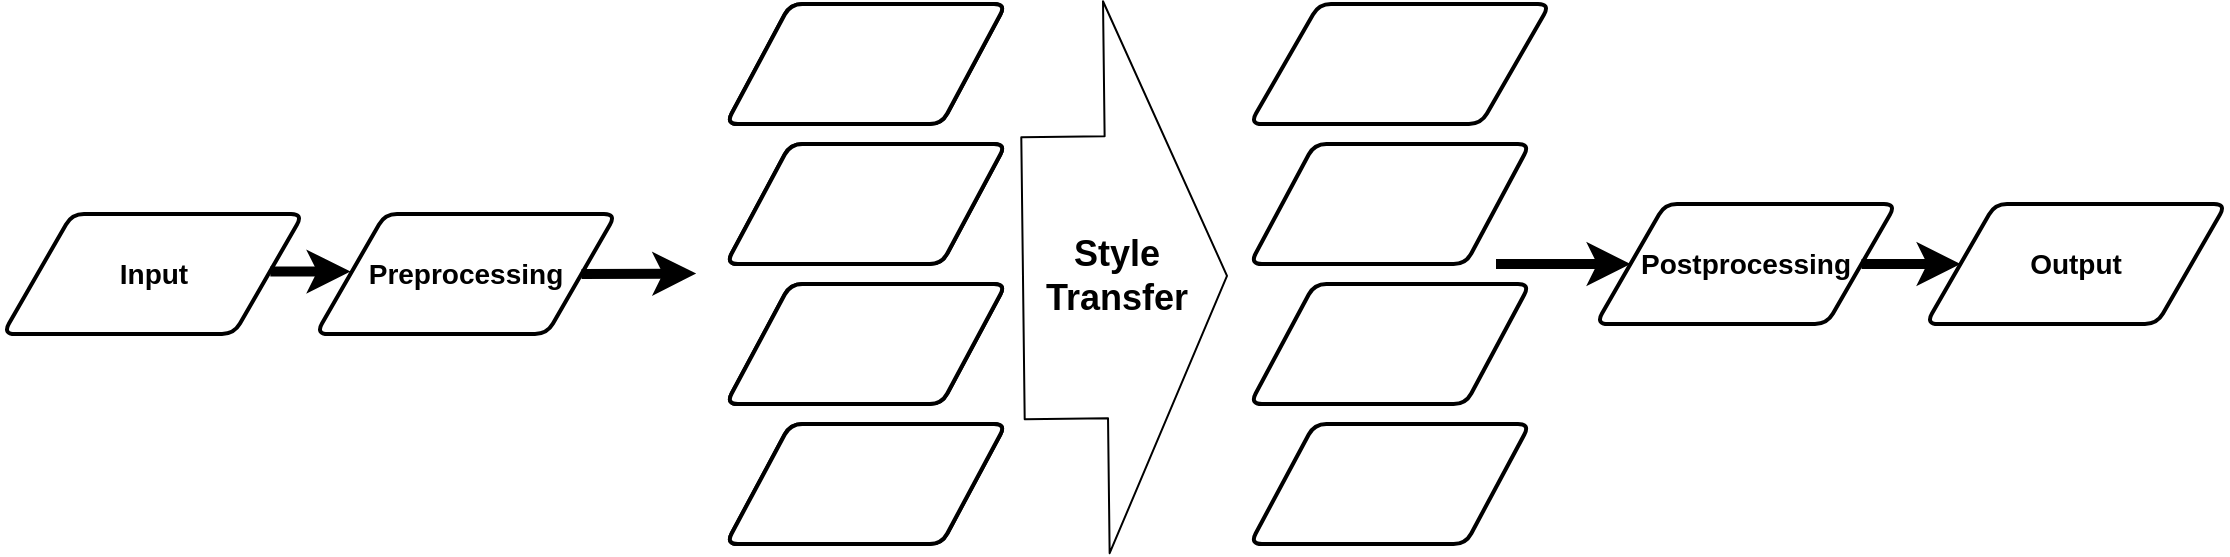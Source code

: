 <mxfile version="14.6.13" type="device"><diagram id="yh5Q47kawp5ptNxOkZUQ" name="Seite-1"><mxGraphModel dx="1220" dy="1173" grid="1" gridSize="10" guides="1" tooltips="1" connect="1" arrows="1" fold="1" page="1" pageScale="1" pageWidth="827" pageHeight="1169" math="0" shadow="0"><root><mxCell id="0"/><mxCell id="1" parent="0"/><mxCell id="sxvFKLSJ-y0-WJa09UYh-18" value="&lt;font style=&quot;font-size: 10px&quot;&gt;content_bass&lt;br&gt;style_bass&lt;/font&gt;" style="shape=parallelogram;html=1;strokeWidth=2;perimeter=parallelogramPerimeter;whiteSpace=wrap;rounded=1;arcSize=12;size=0.23;" parent="1" vertex="1"><mxGeometry x="625" y="490" width="140" height="60" as="geometry"/></mxCell><mxCell id="sxvFKLSJ-y0-WJa09UYh-19" value="&lt;font style=&quot;font-size: 10px&quot;&gt;content_drums&lt;br&gt;style_drums&lt;/font&gt;" style="shape=parallelogram;html=1;strokeWidth=2;perimeter=parallelogramPerimeter;whiteSpace=wrap;rounded=1;arcSize=12;size=0.23;" parent="1" vertex="1"><mxGeometry x="625" y="420" width="140" height="60" as="geometry"/></mxCell><mxCell id="sxvFKLSJ-y0-WJa09UYh-20" value="&lt;font style=&quot;font-size: 10px&quot;&gt;content_other&lt;br&gt;style_other&lt;/font&gt;" style="shape=parallelogram;html=1;strokeWidth=2;perimeter=parallelogramPerimeter;whiteSpace=wrap;rounded=1;arcSize=12;size=0.23;" parent="1" vertex="1"><mxGeometry x="625" y="560" width="140" height="60" as="geometry"/></mxCell><mxCell id="sxvFKLSJ-y0-WJa09UYh-21" value="&lt;font style=&quot;font-size: 10px&quot;&gt;content_vocal&lt;br&gt;style_vocal&lt;/font&gt;" style="shape=parallelogram;html=1;strokeWidth=2;perimeter=parallelogramPerimeter;whiteSpace=wrap;rounded=1;arcSize=12;size=0.23;" parent="1" vertex="1"><mxGeometry x="625" y="350" width="140" height="60" as="geometry"/></mxCell><mxCell id="sxvFKLSJ-y0-WJa09UYh-13" value="&lt;p style=&quot;line-height: 120%&quot;&gt;&lt;font style=&quot;font-size: 14px&quot;&gt;&lt;b&gt;Input&lt;/b&gt;&lt;/font&gt;&lt;/p&gt;" style="shape=parallelogram;html=1;strokeWidth=2;perimeter=parallelogramPerimeter;whiteSpace=wrap;rounded=1;arcSize=12;size=0.23;" parent="1" vertex="1"><mxGeometry x="263.5" y="455" width="150" height="60" as="geometry"/></mxCell><mxCell id="sxvFKLSJ-y0-WJa09UYh-25" value="" style="shape=parallelogram;html=1;strokeWidth=2;perimeter=parallelogramPerimeter;whiteSpace=wrap;rounded=1;arcSize=12;size=0.23;" parent="1" vertex="1"><mxGeometry x="887" y="560" width="140" height="60" as="geometry"/></mxCell><mxCell id="sxvFKLSJ-y0-WJa09UYh-26" value="" style="shape=parallelogram;html=1;strokeWidth=2;perimeter=parallelogramPerimeter;whiteSpace=wrap;rounded=1;arcSize=12;size=0.23;" parent="1" vertex="1"><mxGeometry x="887" y="490" width="140" height="60" as="geometry"/></mxCell><mxCell id="sxvFKLSJ-y0-WJa09UYh-27" value="" style="shape=parallelogram;html=1;strokeWidth=2;perimeter=parallelogramPerimeter;whiteSpace=wrap;rounded=1;arcSize=12;size=0.23;" parent="1" vertex="1"><mxGeometry x="887" y="420" width="140" height="60" as="geometry"/></mxCell><mxCell id="sxvFKLSJ-y0-WJa09UYh-28" value="" style="shape=parallelogram;html=1;strokeWidth=2;perimeter=parallelogramPerimeter;whiteSpace=wrap;rounded=1;arcSize=12;size=0.23;" parent="1" vertex="1"><mxGeometry x="887" y="350" width="150" height="60" as="geometry"/></mxCell><mxCell id="sxvFKLSJ-y0-WJa09UYh-73" value="" style="shape=parallelogram;html=1;strokeWidth=2;perimeter=parallelogramPerimeter;whiteSpace=wrap;rounded=1;arcSize=12;size=0.23;" parent="1" vertex="1"><mxGeometry x="625" y="560" width="140" height="60" as="geometry"/></mxCell><mxCell id="sxvFKLSJ-y0-WJa09UYh-74" value="" style="shape=parallelogram;html=1;strokeWidth=2;perimeter=parallelogramPerimeter;whiteSpace=wrap;rounded=1;arcSize=12;size=0.23;" parent="1" vertex="1"><mxGeometry x="625" y="490" width="140" height="60" as="geometry"/></mxCell><mxCell id="sxvFKLSJ-y0-WJa09UYh-75" value="" style="shape=parallelogram;html=1;strokeWidth=2;perimeter=parallelogramPerimeter;whiteSpace=wrap;rounded=1;arcSize=12;size=0.23;" parent="1" vertex="1"><mxGeometry x="625" y="420" width="140" height="60" as="geometry"/></mxCell><mxCell id="sxvFKLSJ-y0-WJa09UYh-76" value="" style="shape=parallelogram;html=1;strokeWidth=2;perimeter=parallelogramPerimeter;whiteSpace=wrap;rounded=1;arcSize=12;size=0.23;" parent="1" vertex="1"><mxGeometry x="625" y="350" width="140" height="60" as="geometry"/></mxCell><mxCell id="Ni6saqHBc3I4qPlSfCGs-6" value="&lt;p style=&quot;line-height: 120%&quot;&gt;&lt;font style=&quot;font-size: 14px&quot;&gt;&lt;b&gt;Preprocessing&lt;/b&gt;&lt;/font&gt;&lt;/p&gt;" style="shape=parallelogram;html=1;strokeWidth=2;perimeter=parallelogramPerimeter;whiteSpace=wrap;rounded=1;arcSize=12;size=0.23;" vertex="1" parent="1"><mxGeometry x="420" y="455" width="150" height="60" as="geometry"/></mxCell><mxCell id="Ni6saqHBc3I4qPlSfCGs-7" value="&lt;p style=&quot;line-height: 120%&quot;&gt;&lt;font style=&quot;font-size: 14px&quot;&gt;&lt;b&gt;Output&lt;/b&gt;&lt;/font&gt;&lt;/p&gt;" style="shape=parallelogram;html=1;strokeWidth=2;perimeter=parallelogramPerimeter;whiteSpace=wrap;rounded=1;arcSize=12;size=0.23;" vertex="1" parent="1"><mxGeometry x="1225" y="450" width="150" height="60" as="geometry"/></mxCell><mxCell id="Ni6saqHBc3I4qPlSfCGs-8" value="&lt;p style=&quot;line-height: 120%&quot;&gt;&lt;font style=&quot;font-size: 14px&quot;&gt;&lt;b&gt;Postprocessing&lt;/b&gt;&lt;/font&gt;&lt;/p&gt;" style="shape=parallelogram;html=1;strokeWidth=2;perimeter=parallelogramPerimeter;whiteSpace=wrap;rounded=1;arcSize=12;size=0.23;" vertex="1" parent="1"><mxGeometry x="1060" y="450" width="150" height="60" as="geometry"/></mxCell><mxCell id="Ni6saqHBc3I4qPlSfCGs-9" value="" style="shape=flexArrow;endArrow=classic;html=1;entryX=0.71;entryY=0.519;entryDx=0;entryDy=0;entryPerimeter=0;exitX=0.195;exitY=0.523;exitDx=0;exitDy=0;exitPerimeter=0;endWidth=134;endSize=19.78;width=141;" edge="1" parent="1"><mxGeometry width="50" height="50" relative="1" as="geometry"><mxPoint x="773" y="487.13" as="sourcePoint"/><mxPoint x="876" y="485.89" as="targetPoint"/></mxGeometry></mxCell><mxCell id="Ni6saqHBc3I4qPlSfCGs-10" value="&lt;b&gt;&lt;font style=&quot;font-size: 18px&quot;&gt;Style&lt;br&gt;Transfer&lt;/font&gt;&lt;/b&gt;" style="edgeLabel;html=1;align=center;verticalAlign=middle;resizable=0;points=[];" vertex="1" connectable="0" parent="Ni6saqHBc3I4qPlSfCGs-9"><mxGeometry x="0.205" y="4" relative="1" as="geometry"><mxPoint x="-15" y="3" as="offset"/></mxGeometry></mxCell><mxCell id="Ni6saqHBc3I4qPlSfCGs-13" value="" style="endArrow=classic;html=1;exitX=0.891;exitY=0.48;exitDx=0;exitDy=0;exitPerimeter=0;entryX=0.115;entryY=0.48;entryDx=0;entryDy=0;entryPerimeter=0;strokeWidth=5;" edge="1" parent="1" source="sxvFKLSJ-y0-WJa09UYh-13" target="Ni6saqHBc3I4qPlSfCGs-6"><mxGeometry width="50" height="50" relative="1" as="geometry"><mxPoint x="590" y="510" as="sourcePoint"/><mxPoint x="640" y="460" as="targetPoint"/></mxGeometry></mxCell><mxCell id="Ni6saqHBc3I4qPlSfCGs-14" value="" style="endArrow=classic;html=1;exitX=1;exitY=0.5;exitDx=0;exitDy=0;entryX=0.115;entryY=0.48;entryDx=0;entryDy=0;entryPerimeter=0;strokeWidth=5;" edge="1" parent="1" source="Ni6saqHBc3I4qPlSfCGs-6"><mxGeometry width="50" height="50" relative="1" as="geometry"><mxPoint x="570" y="484.8" as="sourcePoint"/><mxPoint x="610.1" y="484.8" as="targetPoint"/></mxGeometry></mxCell><mxCell id="Ni6saqHBc3I4qPlSfCGs-15" value="" style="endArrow=classic;html=1;entryX=0;entryY=0.5;entryDx=0;entryDy=0;strokeWidth=5;" edge="1" parent="1" target="Ni6saqHBc3I4qPlSfCGs-8"><mxGeometry width="50" height="50" relative="1" as="geometry"><mxPoint x="1010" y="480" as="sourcePoint"/><mxPoint x="457.25" y="503.8" as="targetPoint"/></mxGeometry></mxCell><mxCell id="Ni6saqHBc3I4qPlSfCGs-16" value="" style="endArrow=classic;html=1;entryX=0;entryY=0.5;entryDx=0;entryDy=0;strokeWidth=5;exitX=1;exitY=0.5;exitDx=0;exitDy=0;" edge="1" parent="1" source="Ni6saqHBc3I4qPlSfCGs-8" target="Ni6saqHBc3I4qPlSfCGs-7"><mxGeometry width="50" height="50" relative="1" as="geometry"><mxPoint x="1200" y="480" as="sourcePoint"/><mxPoint x="467.25" y="513.8" as="targetPoint"/></mxGeometry></mxCell></root></mxGraphModel></diagram></mxfile>